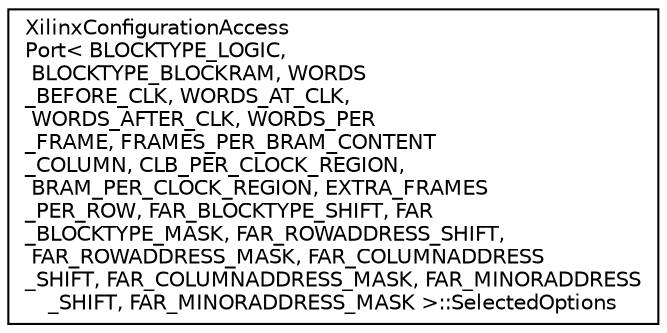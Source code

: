digraph "Graphical Class Hierarchy"
{
 // INTERACTIVE_SVG=YES
 // LATEX_PDF_SIZE
  edge [fontname="Helvetica",fontsize="10",labelfontname="Helvetica",labelfontsize="10"];
  node [fontname="Helvetica",fontsize="10",shape=record];
  rankdir="LR";
  Node0 [label="XilinxConfigurationAccess\lPort\< BLOCKTYPE_LOGIC,\l BLOCKTYPE_BLOCKRAM, WORDS\l_BEFORE_CLK, WORDS_AT_CLK,\l WORDS_AFTER_CLK, WORDS_PER\l_FRAME, FRAMES_PER_BRAM_CONTENT\l_COLUMN, CLB_PER_CLOCK_REGION,\l BRAM_PER_CLOCK_REGION, EXTRA_FRAMES\l_PER_ROW, FAR_BLOCKTYPE_SHIFT, FAR\l_BLOCKTYPE_MASK, FAR_ROWADDRESS_SHIFT,\l FAR_ROWADDRESS_MASK, FAR_COLUMNADDRESS\l_SHIFT, FAR_COLUMNADDRESS_MASK, FAR_MINORADDRESS\l_SHIFT, FAR_MINORADDRESS_MASK \>::SelectedOptions",height=0.2,width=0.4,color="black", fillcolor="white", style="filled",URL="$structXilinxConfigurationAccessPort_1_1SelectedOptions.html",tooltip=" "];
}
